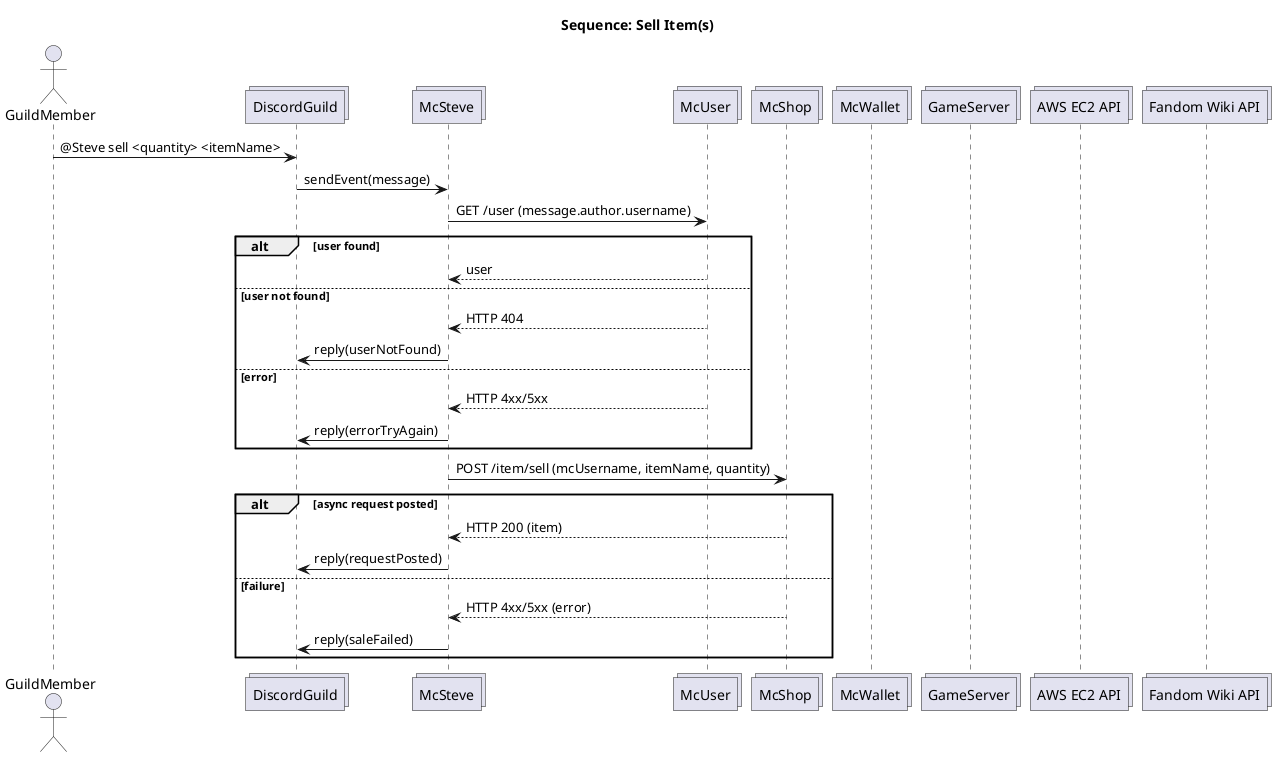 @startuml sequence_sell

title Sequence: Sell Item(s)

actor GuildMember
collections DiscordGuild
collections McSteve
collections McUser
collections McShop
collections McWallet
collections GameServer
collections "AWS EC2 API"
collections "Fandom Wiki API"

GuildMember -> DiscordGuild: @Steve sell <quantity> <itemName>
DiscordGuild -> McSteve: sendEvent(message)

McSteve -> McUser: GET /user (message.author.username)
alt user found
    McSteve <-- McUser: user
else user not found
    McSteve <-- McUser: HTTP 404
    DiscordGuild <- McSteve: reply(userNotFound)
else error
    McSteve <-- McUser: HTTP 4xx/5xx
    DiscordGuild <- McSteve: reply(errorTryAgain)
end

McSteve -> McShop: POST /item/sell (mcUsername, itemName, quantity)
alt async request posted
    McSteve <-- McShop: HTTP 200 (item)
    DiscordGuild <- McSteve: reply(requestPosted)
else failure
    McSteve <-- McShop: HTTP 4xx/5xx (error)
    DiscordGuild <- McSteve: reply(saleFailed)
end
@enduml